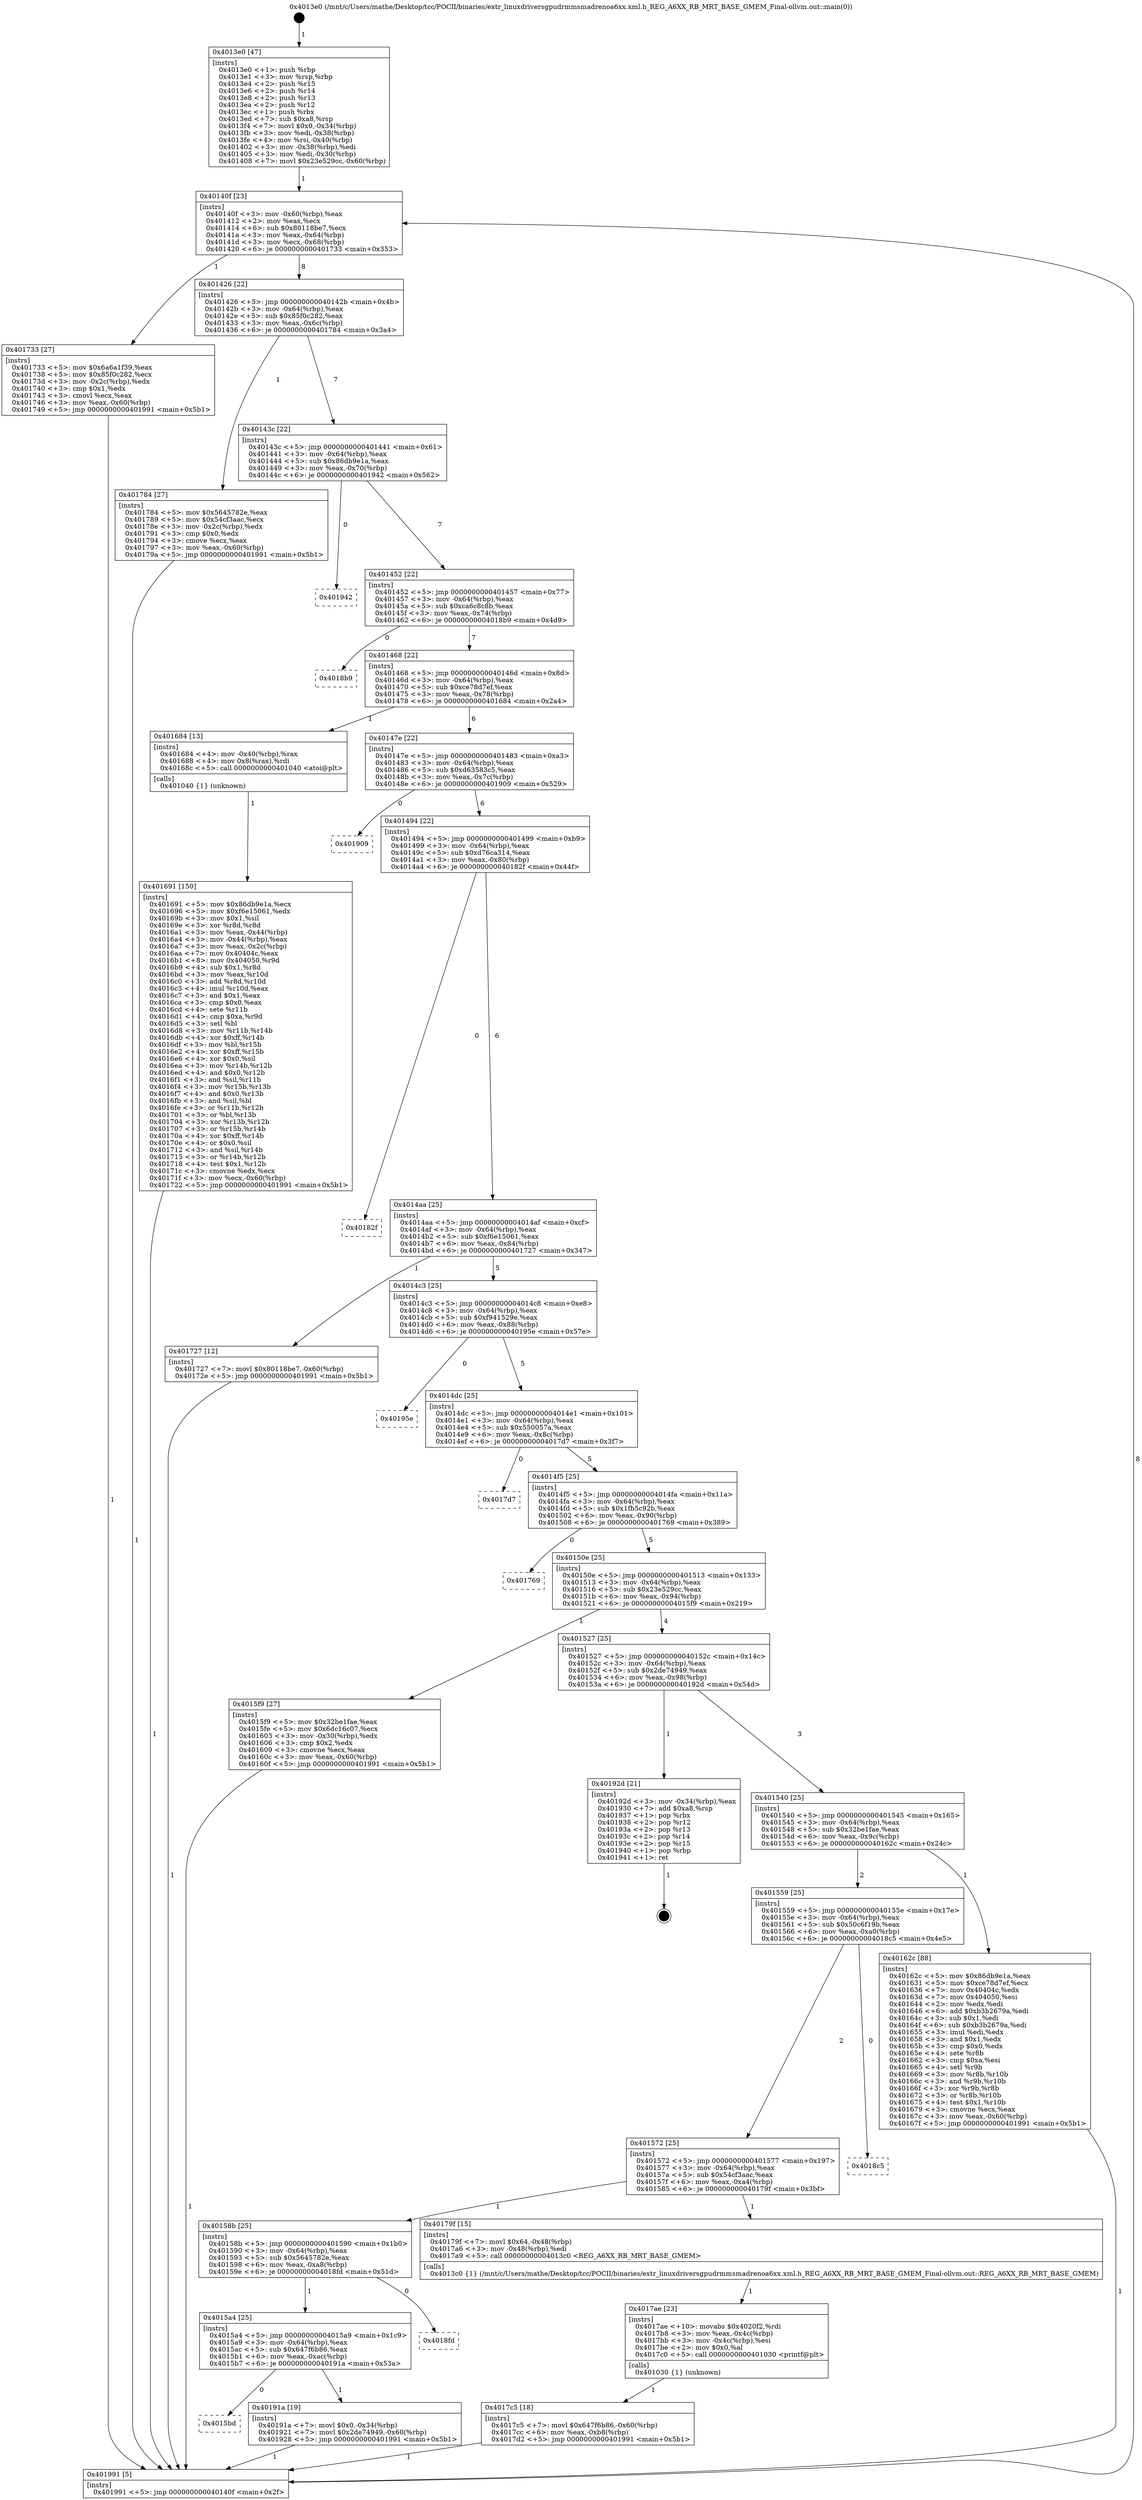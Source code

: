 digraph "0x4013e0" {
  label = "0x4013e0 (/mnt/c/Users/mathe/Desktop/tcc/POCII/binaries/extr_linuxdriversgpudrmmsmadrenoa6xx.xml.h_REG_A6XX_RB_MRT_BASE_GMEM_Final-ollvm.out::main(0))"
  labelloc = "t"
  node[shape=record]

  Entry [label="",width=0.3,height=0.3,shape=circle,fillcolor=black,style=filled]
  "0x40140f" [label="{
     0x40140f [23]\l
     | [instrs]\l
     &nbsp;&nbsp;0x40140f \<+3\>: mov -0x60(%rbp),%eax\l
     &nbsp;&nbsp;0x401412 \<+2\>: mov %eax,%ecx\l
     &nbsp;&nbsp;0x401414 \<+6\>: sub $0x80118be7,%ecx\l
     &nbsp;&nbsp;0x40141a \<+3\>: mov %eax,-0x64(%rbp)\l
     &nbsp;&nbsp;0x40141d \<+3\>: mov %ecx,-0x68(%rbp)\l
     &nbsp;&nbsp;0x401420 \<+6\>: je 0000000000401733 \<main+0x353\>\l
  }"]
  "0x401733" [label="{
     0x401733 [27]\l
     | [instrs]\l
     &nbsp;&nbsp;0x401733 \<+5\>: mov $0x6a6a1f39,%eax\l
     &nbsp;&nbsp;0x401738 \<+5\>: mov $0x85f0c282,%ecx\l
     &nbsp;&nbsp;0x40173d \<+3\>: mov -0x2c(%rbp),%edx\l
     &nbsp;&nbsp;0x401740 \<+3\>: cmp $0x1,%edx\l
     &nbsp;&nbsp;0x401743 \<+3\>: cmovl %ecx,%eax\l
     &nbsp;&nbsp;0x401746 \<+3\>: mov %eax,-0x60(%rbp)\l
     &nbsp;&nbsp;0x401749 \<+5\>: jmp 0000000000401991 \<main+0x5b1\>\l
  }"]
  "0x401426" [label="{
     0x401426 [22]\l
     | [instrs]\l
     &nbsp;&nbsp;0x401426 \<+5\>: jmp 000000000040142b \<main+0x4b\>\l
     &nbsp;&nbsp;0x40142b \<+3\>: mov -0x64(%rbp),%eax\l
     &nbsp;&nbsp;0x40142e \<+5\>: sub $0x85f0c282,%eax\l
     &nbsp;&nbsp;0x401433 \<+3\>: mov %eax,-0x6c(%rbp)\l
     &nbsp;&nbsp;0x401436 \<+6\>: je 0000000000401784 \<main+0x3a4\>\l
  }"]
  Exit [label="",width=0.3,height=0.3,shape=circle,fillcolor=black,style=filled,peripheries=2]
  "0x401784" [label="{
     0x401784 [27]\l
     | [instrs]\l
     &nbsp;&nbsp;0x401784 \<+5\>: mov $0x5645782e,%eax\l
     &nbsp;&nbsp;0x401789 \<+5\>: mov $0x54cf3aac,%ecx\l
     &nbsp;&nbsp;0x40178e \<+3\>: mov -0x2c(%rbp),%edx\l
     &nbsp;&nbsp;0x401791 \<+3\>: cmp $0x0,%edx\l
     &nbsp;&nbsp;0x401794 \<+3\>: cmove %ecx,%eax\l
     &nbsp;&nbsp;0x401797 \<+3\>: mov %eax,-0x60(%rbp)\l
     &nbsp;&nbsp;0x40179a \<+5\>: jmp 0000000000401991 \<main+0x5b1\>\l
  }"]
  "0x40143c" [label="{
     0x40143c [22]\l
     | [instrs]\l
     &nbsp;&nbsp;0x40143c \<+5\>: jmp 0000000000401441 \<main+0x61\>\l
     &nbsp;&nbsp;0x401441 \<+3\>: mov -0x64(%rbp),%eax\l
     &nbsp;&nbsp;0x401444 \<+5\>: sub $0x86db9e1a,%eax\l
     &nbsp;&nbsp;0x401449 \<+3\>: mov %eax,-0x70(%rbp)\l
     &nbsp;&nbsp;0x40144c \<+6\>: je 0000000000401942 \<main+0x562\>\l
  }"]
  "0x4015bd" [label="{
     0x4015bd\l
  }", style=dashed]
  "0x401942" [label="{
     0x401942\l
  }", style=dashed]
  "0x401452" [label="{
     0x401452 [22]\l
     | [instrs]\l
     &nbsp;&nbsp;0x401452 \<+5\>: jmp 0000000000401457 \<main+0x77\>\l
     &nbsp;&nbsp;0x401457 \<+3\>: mov -0x64(%rbp),%eax\l
     &nbsp;&nbsp;0x40145a \<+5\>: sub $0xca6c8c8b,%eax\l
     &nbsp;&nbsp;0x40145f \<+3\>: mov %eax,-0x74(%rbp)\l
     &nbsp;&nbsp;0x401462 \<+6\>: je 00000000004018b9 \<main+0x4d9\>\l
  }"]
  "0x40191a" [label="{
     0x40191a [19]\l
     | [instrs]\l
     &nbsp;&nbsp;0x40191a \<+7\>: movl $0x0,-0x34(%rbp)\l
     &nbsp;&nbsp;0x401921 \<+7\>: movl $0x2de74949,-0x60(%rbp)\l
     &nbsp;&nbsp;0x401928 \<+5\>: jmp 0000000000401991 \<main+0x5b1\>\l
  }"]
  "0x4018b9" [label="{
     0x4018b9\l
  }", style=dashed]
  "0x401468" [label="{
     0x401468 [22]\l
     | [instrs]\l
     &nbsp;&nbsp;0x401468 \<+5\>: jmp 000000000040146d \<main+0x8d\>\l
     &nbsp;&nbsp;0x40146d \<+3\>: mov -0x64(%rbp),%eax\l
     &nbsp;&nbsp;0x401470 \<+5\>: sub $0xce78d7ef,%eax\l
     &nbsp;&nbsp;0x401475 \<+3\>: mov %eax,-0x78(%rbp)\l
     &nbsp;&nbsp;0x401478 \<+6\>: je 0000000000401684 \<main+0x2a4\>\l
  }"]
  "0x4015a4" [label="{
     0x4015a4 [25]\l
     | [instrs]\l
     &nbsp;&nbsp;0x4015a4 \<+5\>: jmp 00000000004015a9 \<main+0x1c9\>\l
     &nbsp;&nbsp;0x4015a9 \<+3\>: mov -0x64(%rbp),%eax\l
     &nbsp;&nbsp;0x4015ac \<+5\>: sub $0x647f6b86,%eax\l
     &nbsp;&nbsp;0x4015b1 \<+6\>: mov %eax,-0xac(%rbp)\l
     &nbsp;&nbsp;0x4015b7 \<+6\>: je 000000000040191a \<main+0x53a\>\l
  }"]
  "0x401684" [label="{
     0x401684 [13]\l
     | [instrs]\l
     &nbsp;&nbsp;0x401684 \<+4\>: mov -0x40(%rbp),%rax\l
     &nbsp;&nbsp;0x401688 \<+4\>: mov 0x8(%rax),%rdi\l
     &nbsp;&nbsp;0x40168c \<+5\>: call 0000000000401040 \<atoi@plt\>\l
     | [calls]\l
     &nbsp;&nbsp;0x401040 \{1\} (unknown)\l
  }"]
  "0x40147e" [label="{
     0x40147e [22]\l
     | [instrs]\l
     &nbsp;&nbsp;0x40147e \<+5\>: jmp 0000000000401483 \<main+0xa3\>\l
     &nbsp;&nbsp;0x401483 \<+3\>: mov -0x64(%rbp),%eax\l
     &nbsp;&nbsp;0x401486 \<+5\>: sub $0xd63583c5,%eax\l
     &nbsp;&nbsp;0x40148b \<+3\>: mov %eax,-0x7c(%rbp)\l
     &nbsp;&nbsp;0x40148e \<+6\>: je 0000000000401909 \<main+0x529\>\l
  }"]
  "0x4018fd" [label="{
     0x4018fd\l
  }", style=dashed]
  "0x401909" [label="{
     0x401909\l
  }", style=dashed]
  "0x401494" [label="{
     0x401494 [22]\l
     | [instrs]\l
     &nbsp;&nbsp;0x401494 \<+5\>: jmp 0000000000401499 \<main+0xb9\>\l
     &nbsp;&nbsp;0x401499 \<+3\>: mov -0x64(%rbp),%eax\l
     &nbsp;&nbsp;0x40149c \<+5\>: sub $0xd76ca314,%eax\l
     &nbsp;&nbsp;0x4014a1 \<+3\>: mov %eax,-0x80(%rbp)\l
     &nbsp;&nbsp;0x4014a4 \<+6\>: je 000000000040182f \<main+0x44f\>\l
  }"]
  "0x4017c5" [label="{
     0x4017c5 [18]\l
     | [instrs]\l
     &nbsp;&nbsp;0x4017c5 \<+7\>: movl $0x647f6b86,-0x60(%rbp)\l
     &nbsp;&nbsp;0x4017cc \<+6\>: mov %eax,-0xb8(%rbp)\l
     &nbsp;&nbsp;0x4017d2 \<+5\>: jmp 0000000000401991 \<main+0x5b1\>\l
  }"]
  "0x40182f" [label="{
     0x40182f\l
  }", style=dashed]
  "0x4014aa" [label="{
     0x4014aa [25]\l
     | [instrs]\l
     &nbsp;&nbsp;0x4014aa \<+5\>: jmp 00000000004014af \<main+0xcf\>\l
     &nbsp;&nbsp;0x4014af \<+3\>: mov -0x64(%rbp),%eax\l
     &nbsp;&nbsp;0x4014b2 \<+5\>: sub $0xf6e15061,%eax\l
     &nbsp;&nbsp;0x4014b7 \<+6\>: mov %eax,-0x84(%rbp)\l
     &nbsp;&nbsp;0x4014bd \<+6\>: je 0000000000401727 \<main+0x347\>\l
  }"]
  "0x4017ae" [label="{
     0x4017ae [23]\l
     | [instrs]\l
     &nbsp;&nbsp;0x4017ae \<+10\>: movabs $0x4020f2,%rdi\l
     &nbsp;&nbsp;0x4017b8 \<+3\>: mov %eax,-0x4c(%rbp)\l
     &nbsp;&nbsp;0x4017bb \<+3\>: mov -0x4c(%rbp),%esi\l
     &nbsp;&nbsp;0x4017be \<+2\>: mov $0x0,%al\l
     &nbsp;&nbsp;0x4017c0 \<+5\>: call 0000000000401030 \<printf@plt\>\l
     | [calls]\l
     &nbsp;&nbsp;0x401030 \{1\} (unknown)\l
  }"]
  "0x401727" [label="{
     0x401727 [12]\l
     | [instrs]\l
     &nbsp;&nbsp;0x401727 \<+7\>: movl $0x80118be7,-0x60(%rbp)\l
     &nbsp;&nbsp;0x40172e \<+5\>: jmp 0000000000401991 \<main+0x5b1\>\l
  }"]
  "0x4014c3" [label="{
     0x4014c3 [25]\l
     | [instrs]\l
     &nbsp;&nbsp;0x4014c3 \<+5\>: jmp 00000000004014c8 \<main+0xe8\>\l
     &nbsp;&nbsp;0x4014c8 \<+3\>: mov -0x64(%rbp),%eax\l
     &nbsp;&nbsp;0x4014cb \<+5\>: sub $0xf941529e,%eax\l
     &nbsp;&nbsp;0x4014d0 \<+6\>: mov %eax,-0x88(%rbp)\l
     &nbsp;&nbsp;0x4014d6 \<+6\>: je 000000000040195e \<main+0x57e\>\l
  }"]
  "0x40158b" [label="{
     0x40158b [25]\l
     | [instrs]\l
     &nbsp;&nbsp;0x40158b \<+5\>: jmp 0000000000401590 \<main+0x1b0\>\l
     &nbsp;&nbsp;0x401590 \<+3\>: mov -0x64(%rbp),%eax\l
     &nbsp;&nbsp;0x401593 \<+5\>: sub $0x5645782e,%eax\l
     &nbsp;&nbsp;0x401598 \<+6\>: mov %eax,-0xa8(%rbp)\l
     &nbsp;&nbsp;0x40159e \<+6\>: je 00000000004018fd \<main+0x51d\>\l
  }"]
  "0x40195e" [label="{
     0x40195e\l
  }", style=dashed]
  "0x4014dc" [label="{
     0x4014dc [25]\l
     | [instrs]\l
     &nbsp;&nbsp;0x4014dc \<+5\>: jmp 00000000004014e1 \<main+0x101\>\l
     &nbsp;&nbsp;0x4014e1 \<+3\>: mov -0x64(%rbp),%eax\l
     &nbsp;&nbsp;0x4014e4 \<+5\>: sub $0x550057a,%eax\l
     &nbsp;&nbsp;0x4014e9 \<+6\>: mov %eax,-0x8c(%rbp)\l
     &nbsp;&nbsp;0x4014ef \<+6\>: je 00000000004017d7 \<main+0x3f7\>\l
  }"]
  "0x40179f" [label="{
     0x40179f [15]\l
     | [instrs]\l
     &nbsp;&nbsp;0x40179f \<+7\>: movl $0x64,-0x48(%rbp)\l
     &nbsp;&nbsp;0x4017a6 \<+3\>: mov -0x48(%rbp),%edi\l
     &nbsp;&nbsp;0x4017a9 \<+5\>: call 00000000004013c0 \<REG_A6XX_RB_MRT_BASE_GMEM\>\l
     | [calls]\l
     &nbsp;&nbsp;0x4013c0 \{1\} (/mnt/c/Users/mathe/Desktop/tcc/POCII/binaries/extr_linuxdriversgpudrmmsmadrenoa6xx.xml.h_REG_A6XX_RB_MRT_BASE_GMEM_Final-ollvm.out::REG_A6XX_RB_MRT_BASE_GMEM)\l
  }"]
  "0x4017d7" [label="{
     0x4017d7\l
  }", style=dashed]
  "0x4014f5" [label="{
     0x4014f5 [25]\l
     | [instrs]\l
     &nbsp;&nbsp;0x4014f5 \<+5\>: jmp 00000000004014fa \<main+0x11a\>\l
     &nbsp;&nbsp;0x4014fa \<+3\>: mov -0x64(%rbp),%eax\l
     &nbsp;&nbsp;0x4014fd \<+5\>: sub $0x1fb5c92b,%eax\l
     &nbsp;&nbsp;0x401502 \<+6\>: mov %eax,-0x90(%rbp)\l
     &nbsp;&nbsp;0x401508 \<+6\>: je 0000000000401769 \<main+0x389\>\l
  }"]
  "0x401572" [label="{
     0x401572 [25]\l
     | [instrs]\l
     &nbsp;&nbsp;0x401572 \<+5\>: jmp 0000000000401577 \<main+0x197\>\l
     &nbsp;&nbsp;0x401577 \<+3\>: mov -0x64(%rbp),%eax\l
     &nbsp;&nbsp;0x40157a \<+5\>: sub $0x54cf3aac,%eax\l
     &nbsp;&nbsp;0x40157f \<+6\>: mov %eax,-0xa4(%rbp)\l
     &nbsp;&nbsp;0x401585 \<+6\>: je 000000000040179f \<main+0x3bf\>\l
  }"]
  "0x401769" [label="{
     0x401769\l
  }", style=dashed]
  "0x40150e" [label="{
     0x40150e [25]\l
     | [instrs]\l
     &nbsp;&nbsp;0x40150e \<+5\>: jmp 0000000000401513 \<main+0x133\>\l
     &nbsp;&nbsp;0x401513 \<+3\>: mov -0x64(%rbp),%eax\l
     &nbsp;&nbsp;0x401516 \<+5\>: sub $0x23e529cc,%eax\l
     &nbsp;&nbsp;0x40151b \<+6\>: mov %eax,-0x94(%rbp)\l
     &nbsp;&nbsp;0x401521 \<+6\>: je 00000000004015f9 \<main+0x219\>\l
  }"]
  "0x4018c5" [label="{
     0x4018c5\l
  }", style=dashed]
  "0x4015f9" [label="{
     0x4015f9 [27]\l
     | [instrs]\l
     &nbsp;&nbsp;0x4015f9 \<+5\>: mov $0x32be1fae,%eax\l
     &nbsp;&nbsp;0x4015fe \<+5\>: mov $0x6dc16c07,%ecx\l
     &nbsp;&nbsp;0x401603 \<+3\>: mov -0x30(%rbp),%edx\l
     &nbsp;&nbsp;0x401606 \<+3\>: cmp $0x2,%edx\l
     &nbsp;&nbsp;0x401609 \<+3\>: cmovne %ecx,%eax\l
     &nbsp;&nbsp;0x40160c \<+3\>: mov %eax,-0x60(%rbp)\l
     &nbsp;&nbsp;0x40160f \<+5\>: jmp 0000000000401991 \<main+0x5b1\>\l
  }"]
  "0x401527" [label="{
     0x401527 [25]\l
     | [instrs]\l
     &nbsp;&nbsp;0x401527 \<+5\>: jmp 000000000040152c \<main+0x14c\>\l
     &nbsp;&nbsp;0x40152c \<+3\>: mov -0x64(%rbp),%eax\l
     &nbsp;&nbsp;0x40152f \<+5\>: sub $0x2de74949,%eax\l
     &nbsp;&nbsp;0x401534 \<+6\>: mov %eax,-0x98(%rbp)\l
     &nbsp;&nbsp;0x40153a \<+6\>: je 000000000040192d \<main+0x54d\>\l
  }"]
  "0x401991" [label="{
     0x401991 [5]\l
     | [instrs]\l
     &nbsp;&nbsp;0x401991 \<+5\>: jmp 000000000040140f \<main+0x2f\>\l
  }"]
  "0x4013e0" [label="{
     0x4013e0 [47]\l
     | [instrs]\l
     &nbsp;&nbsp;0x4013e0 \<+1\>: push %rbp\l
     &nbsp;&nbsp;0x4013e1 \<+3\>: mov %rsp,%rbp\l
     &nbsp;&nbsp;0x4013e4 \<+2\>: push %r15\l
     &nbsp;&nbsp;0x4013e6 \<+2\>: push %r14\l
     &nbsp;&nbsp;0x4013e8 \<+2\>: push %r13\l
     &nbsp;&nbsp;0x4013ea \<+2\>: push %r12\l
     &nbsp;&nbsp;0x4013ec \<+1\>: push %rbx\l
     &nbsp;&nbsp;0x4013ed \<+7\>: sub $0xa8,%rsp\l
     &nbsp;&nbsp;0x4013f4 \<+7\>: movl $0x0,-0x34(%rbp)\l
     &nbsp;&nbsp;0x4013fb \<+3\>: mov %edi,-0x38(%rbp)\l
     &nbsp;&nbsp;0x4013fe \<+4\>: mov %rsi,-0x40(%rbp)\l
     &nbsp;&nbsp;0x401402 \<+3\>: mov -0x38(%rbp),%edi\l
     &nbsp;&nbsp;0x401405 \<+3\>: mov %edi,-0x30(%rbp)\l
     &nbsp;&nbsp;0x401408 \<+7\>: movl $0x23e529cc,-0x60(%rbp)\l
  }"]
  "0x401691" [label="{
     0x401691 [150]\l
     | [instrs]\l
     &nbsp;&nbsp;0x401691 \<+5\>: mov $0x86db9e1a,%ecx\l
     &nbsp;&nbsp;0x401696 \<+5\>: mov $0xf6e15061,%edx\l
     &nbsp;&nbsp;0x40169b \<+3\>: mov $0x1,%sil\l
     &nbsp;&nbsp;0x40169e \<+3\>: xor %r8d,%r8d\l
     &nbsp;&nbsp;0x4016a1 \<+3\>: mov %eax,-0x44(%rbp)\l
     &nbsp;&nbsp;0x4016a4 \<+3\>: mov -0x44(%rbp),%eax\l
     &nbsp;&nbsp;0x4016a7 \<+3\>: mov %eax,-0x2c(%rbp)\l
     &nbsp;&nbsp;0x4016aa \<+7\>: mov 0x40404c,%eax\l
     &nbsp;&nbsp;0x4016b1 \<+8\>: mov 0x404050,%r9d\l
     &nbsp;&nbsp;0x4016b9 \<+4\>: sub $0x1,%r8d\l
     &nbsp;&nbsp;0x4016bd \<+3\>: mov %eax,%r10d\l
     &nbsp;&nbsp;0x4016c0 \<+3\>: add %r8d,%r10d\l
     &nbsp;&nbsp;0x4016c3 \<+4\>: imul %r10d,%eax\l
     &nbsp;&nbsp;0x4016c7 \<+3\>: and $0x1,%eax\l
     &nbsp;&nbsp;0x4016ca \<+3\>: cmp $0x0,%eax\l
     &nbsp;&nbsp;0x4016cd \<+4\>: sete %r11b\l
     &nbsp;&nbsp;0x4016d1 \<+4\>: cmp $0xa,%r9d\l
     &nbsp;&nbsp;0x4016d5 \<+3\>: setl %bl\l
     &nbsp;&nbsp;0x4016d8 \<+3\>: mov %r11b,%r14b\l
     &nbsp;&nbsp;0x4016db \<+4\>: xor $0xff,%r14b\l
     &nbsp;&nbsp;0x4016df \<+3\>: mov %bl,%r15b\l
     &nbsp;&nbsp;0x4016e2 \<+4\>: xor $0xff,%r15b\l
     &nbsp;&nbsp;0x4016e6 \<+4\>: xor $0x0,%sil\l
     &nbsp;&nbsp;0x4016ea \<+3\>: mov %r14b,%r12b\l
     &nbsp;&nbsp;0x4016ed \<+4\>: and $0x0,%r12b\l
     &nbsp;&nbsp;0x4016f1 \<+3\>: and %sil,%r11b\l
     &nbsp;&nbsp;0x4016f4 \<+3\>: mov %r15b,%r13b\l
     &nbsp;&nbsp;0x4016f7 \<+4\>: and $0x0,%r13b\l
     &nbsp;&nbsp;0x4016fb \<+3\>: and %sil,%bl\l
     &nbsp;&nbsp;0x4016fe \<+3\>: or %r11b,%r12b\l
     &nbsp;&nbsp;0x401701 \<+3\>: or %bl,%r13b\l
     &nbsp;&nbsp;0x401704 \<+3\>: xor %r13b,%r12b\l
     &nbsp;&nbsp;0x401707 \<+3\>: or %r15b,%r14b\l
     &nbsp;&nbsp;0x40170a \<+4\>: xor $0xff,%r14b\l
     &nbsp;&nbsp;0x40170e \<+4\>: or $0x0,%sil\l
     &nbsp;&nbsp;0x401712 \<+3\>: and %sil,%r14b\l
     &nbsp;&nbsp;0x401715 \<+3\>: or %r14b,%r12b\l
     &nbsp;&nbsp;0x401718 \<+4\>: test $0x1,%r12b\l
     &nbsp;&nbsp;0x40171c \<+3\>: cmovne %edx,%ecx\l
     &nbsp;&nbsp;0x40171f \<+3\>: mov %ecx,-0x60(%rbp)\l
     &nbsp;&nbsp;0x401722 \<+5\>: jmp 0000000000401991 \<main+0x5b1\>\l
  }"]
  "0x40192d" [label="{
     0x40192d [21]\l
     | [instrs]\l
     &nbsp;&nbsp;0x40192d \<+3\>: mov -0x34(%rbp),%eax\l
     &nbsp;&nbsp;0x401930 \<+7\>: add $0xa8,%rsp\l
     &nbsp;&nbsp;0x401937 \<+1\>: pop %rbx\l
     &nbsp;&nbsp;0x401938 \<+2\>: pop %r12\l
     &nbsp;&nbsp;0x40193a \<+2\>: pop %r13\l
     &nbsp;&nbsp;0x40193c \<+2\>: pop %r14\l
     &nbsp;&nbsp;0x40193e \<+2\>: pop %r15\l
     &nbsp;&nbsp;0x401940 \<+1\>: pop %rbp\l
     &nbsp;&nbsp;0x401941 \<+1\>: ret\l
  }"]
  "0x401540" [label="{
     0x401540 [25]\l
     | [instrs]\l
     &nbsp;&nbsp;0x401540 \<+5\>: jmp 0000000000401545 \<main+0x165\>\l
     &nbsp;&nbsp;0x401545 \<+3\>: mov -0x64(%rbp),%eax\l
     &nbsp;&nbsp;0x401548 \<+5\>: sub $0x32be1fae,%eax\l
     &nbsp;&nbsp;0x40154d \<+6\>: mov %eax,-0x9c(%rbp)\l
     &nbsp;&nbsp;0x401553 \<+6\>: je 000000000040162c \<main+0x24c\>\l
  }"]
  "0x401559" [label="{
     0x401559 [25]\l
     | [instrs]\l
     &nbsp;&nbsp;0x401559 \<+5\>: jmp 000000000040155e \<main+0x17e\>\l
     &nbsp;&nbsp;0x40155e \<+3\>: mov -0x64(%rbp),%eax\l
     &nbsp;&nbsp;0x401561 \<+5\>: sub $0x50c6f19b,%eax\l
     &nbsp;&nbsp;0x401566 \<+6\>: mov %eax,-0xa0(%rbp)\l
     &nbsp;&nbsp;0x40156c \<+6\>: je 00000000004018c5 \<main+0x4e5\>\l
  }"]
  "0x40162c" [label="{
     0x40162c [88]\l
     | [instrs]\l
     &nbsp;&nbsp;0x40162c \<+5\>: mov $0x86db9e1a,%eax\l
     &nbsp;&nbsp;0x401631 \<+5\>: mov $0xce78d7ef,%ecx\l
     &nbsp;&nbsp;0x401636 \<+7\>: mov 0x40404c,%edx\l
     &nbsp;&nbsp;0x40163d \<+7\>: mov 0x404050,%esi\l
     &nbsp;&nbsp;0x401644 \<+2\>: mov %edx,%edi\l
     &nbsp;&nbsp;0x401646 \<+6\>: add $0xb3b2679a,%edi\l
     &nbsp;&nbsp;0x40164c \<+3\>: sub $0x1,%edi\l
     &nbsp;&nbsp;0x40164f \<+6\>: sub $0xb3b2679a,%edi\l
     &nbsp;&nbsp;0x401655 \<+3\>: imul %edi,%edx\l
     &nbsp;&nbsp;0x401658 \<+3\>: and $0x1,%edx\l
     &nbsp;&nbsp;0x40165b \<+3\>: cmp $0x0,%edx\l
     &nbsp;&nbsp;0x40165e \<+4\>: sete %r8b\l
     &nbsp;&nbsp;0x401662 \<+3\>: cmp $0xa,%esi\l
     &nbsp;&nbsp;0x401665 \<+4\>: setl %r9b\l
     &nbsp;&nbsp;0x401669 \<+3\>: mov %r8b,%r10b\l
     &nbsp;&nbsp;0x40166c \<+3\>: and %r9b,%r10b\l
     &nbsp;&nbsp;0x40166f \<+3\>: xor %r9b,%r8b\l
     &nbsp;&nbsp;0x401672 \<+3\>: or %r8b,%r10b\l
     &nbsp;&nbsp;0x401675 \<+4\>: test $0x1,%r10b\l
     &nbsp;&nbsp;0x401679 \<+3\>: cmovne %ecx,%eax\l
     &nbsp;&nbsp;0x40167c \<+3\>: mov %eax,-0x60(%rbp)\l
     &nbsp;&nbsp;0x40167f \<+5\>: jmp 0000000000401991 \<main+0x5b1\>\l
  }"]
  Entry -> "0x4013e0" [label=" 1"]
  "0x40140f" -> "0x401733" [label=" 1"]
  "0x40140f" -> "0x401426" [label=" 8"]
  "0x40192d" -> Exit [label=" 1"]
  "0x401426" -> "0x401784" [label=" 1"]
  "0x401426" -> "0x40143c" [label=" 7"]
  "0x40191a" -> "0x401991" [label=" 1"]
  "0x40143c" -> "0x401942" [label=" 0"]
  "0x40143c" -> "0x401452" [label=" 7"]
  "0x4015a4" -> "0x4015bd" [label=" 0"]
  "0x401452" -> "0x4018b9" [label=" 0"]
  "0x401452" -> "0x401468" [label=" 7"]
  "0x4015a4" -> "0x40191a" [label=" 1"]
  "0x401468" -> "0x401684" [label=" 1"]
  "0x401468" -> "0x40147e" [label=" 6"]
  "0x40158b" -> "0x4015a4" [label=" 1"]
  "0x40147e" -> "0x401909" [label=" 0"]
  "0x40147e" -> "0x401494" [label=" 6"]
  "0x40158b" -> "0x4018fd" [label=" 0"]
  "0x401494" -> "0x40182f" [label=" 0"]
  "0x401494" -> "0x4014aa" [label=" 6"]
  "0x4017c5" -> "0x401991" [label=" 1"]
  "0x4014aa" -> "0x401727" [label=" 1"]
  "0x4014aa" -> "0x4014c3" [label=" 5"]
  "0x4017ae" -> "0x4017c5" [label=" 1"]
  "0x4014c3" -> "0x40195e" [label=" 0"]
  "0x4014c3" -> "0x4014dc" [label=" 5"]
  "0x40179f" -> "0x4017ae" [label=" 1"]
  "0x4014dc" -> "0x4017d7" [label=" 0"]
  "0x4014dc" -> "0x4014f5" [label=" 5"]
  "0x401572" -> "0x40158b" [label=" 1"]
  "0x4014f5" -> "0x401769" [label=" 0"]
  "0x4014f5" -> "0x40150e" [label=" 5"]
  "0x401572" -> "0x40179f" [label=" 1"]
  "0x40150e" -> "0x4015f9" [label=" 1"]
  "0x40150e" -> "0x401527" [label=" 4"]
  "0x4015f9" -> "0x401991" [label=" 1"]
  "0x4013e0" -> "0x40140f" [label=" 1"]
  "0x401991" -> "0x40140f" [label=" 8"]
  "0x401559" -> "0x401572" [label=" 2"]
  "0x401527" -> "0x40192d" [label=" 1"]
  "0x401527" -> "0x401540" [label=" 3"]
  "0x401559" -> "0x4018c5" [label=" 0"]
  "0x401540" -> "0x40162c" [label=" 1"]
  "0x401540" -> "0x401559" [label=" 2"]
  "0x40162c" -> "0x401991" [label=" 1"]
  "0x401684" -> "0x401691" [label=" 1"]
  "0x401691" -> "0x401991" [label=" 1"]
  "0x401727" -> "0x401991" [label=" 1"]
  "0x401733" -> "0x401991" [label=" 1"]
  "0x401784" -> "0x401991" [label=" 1"]
}
